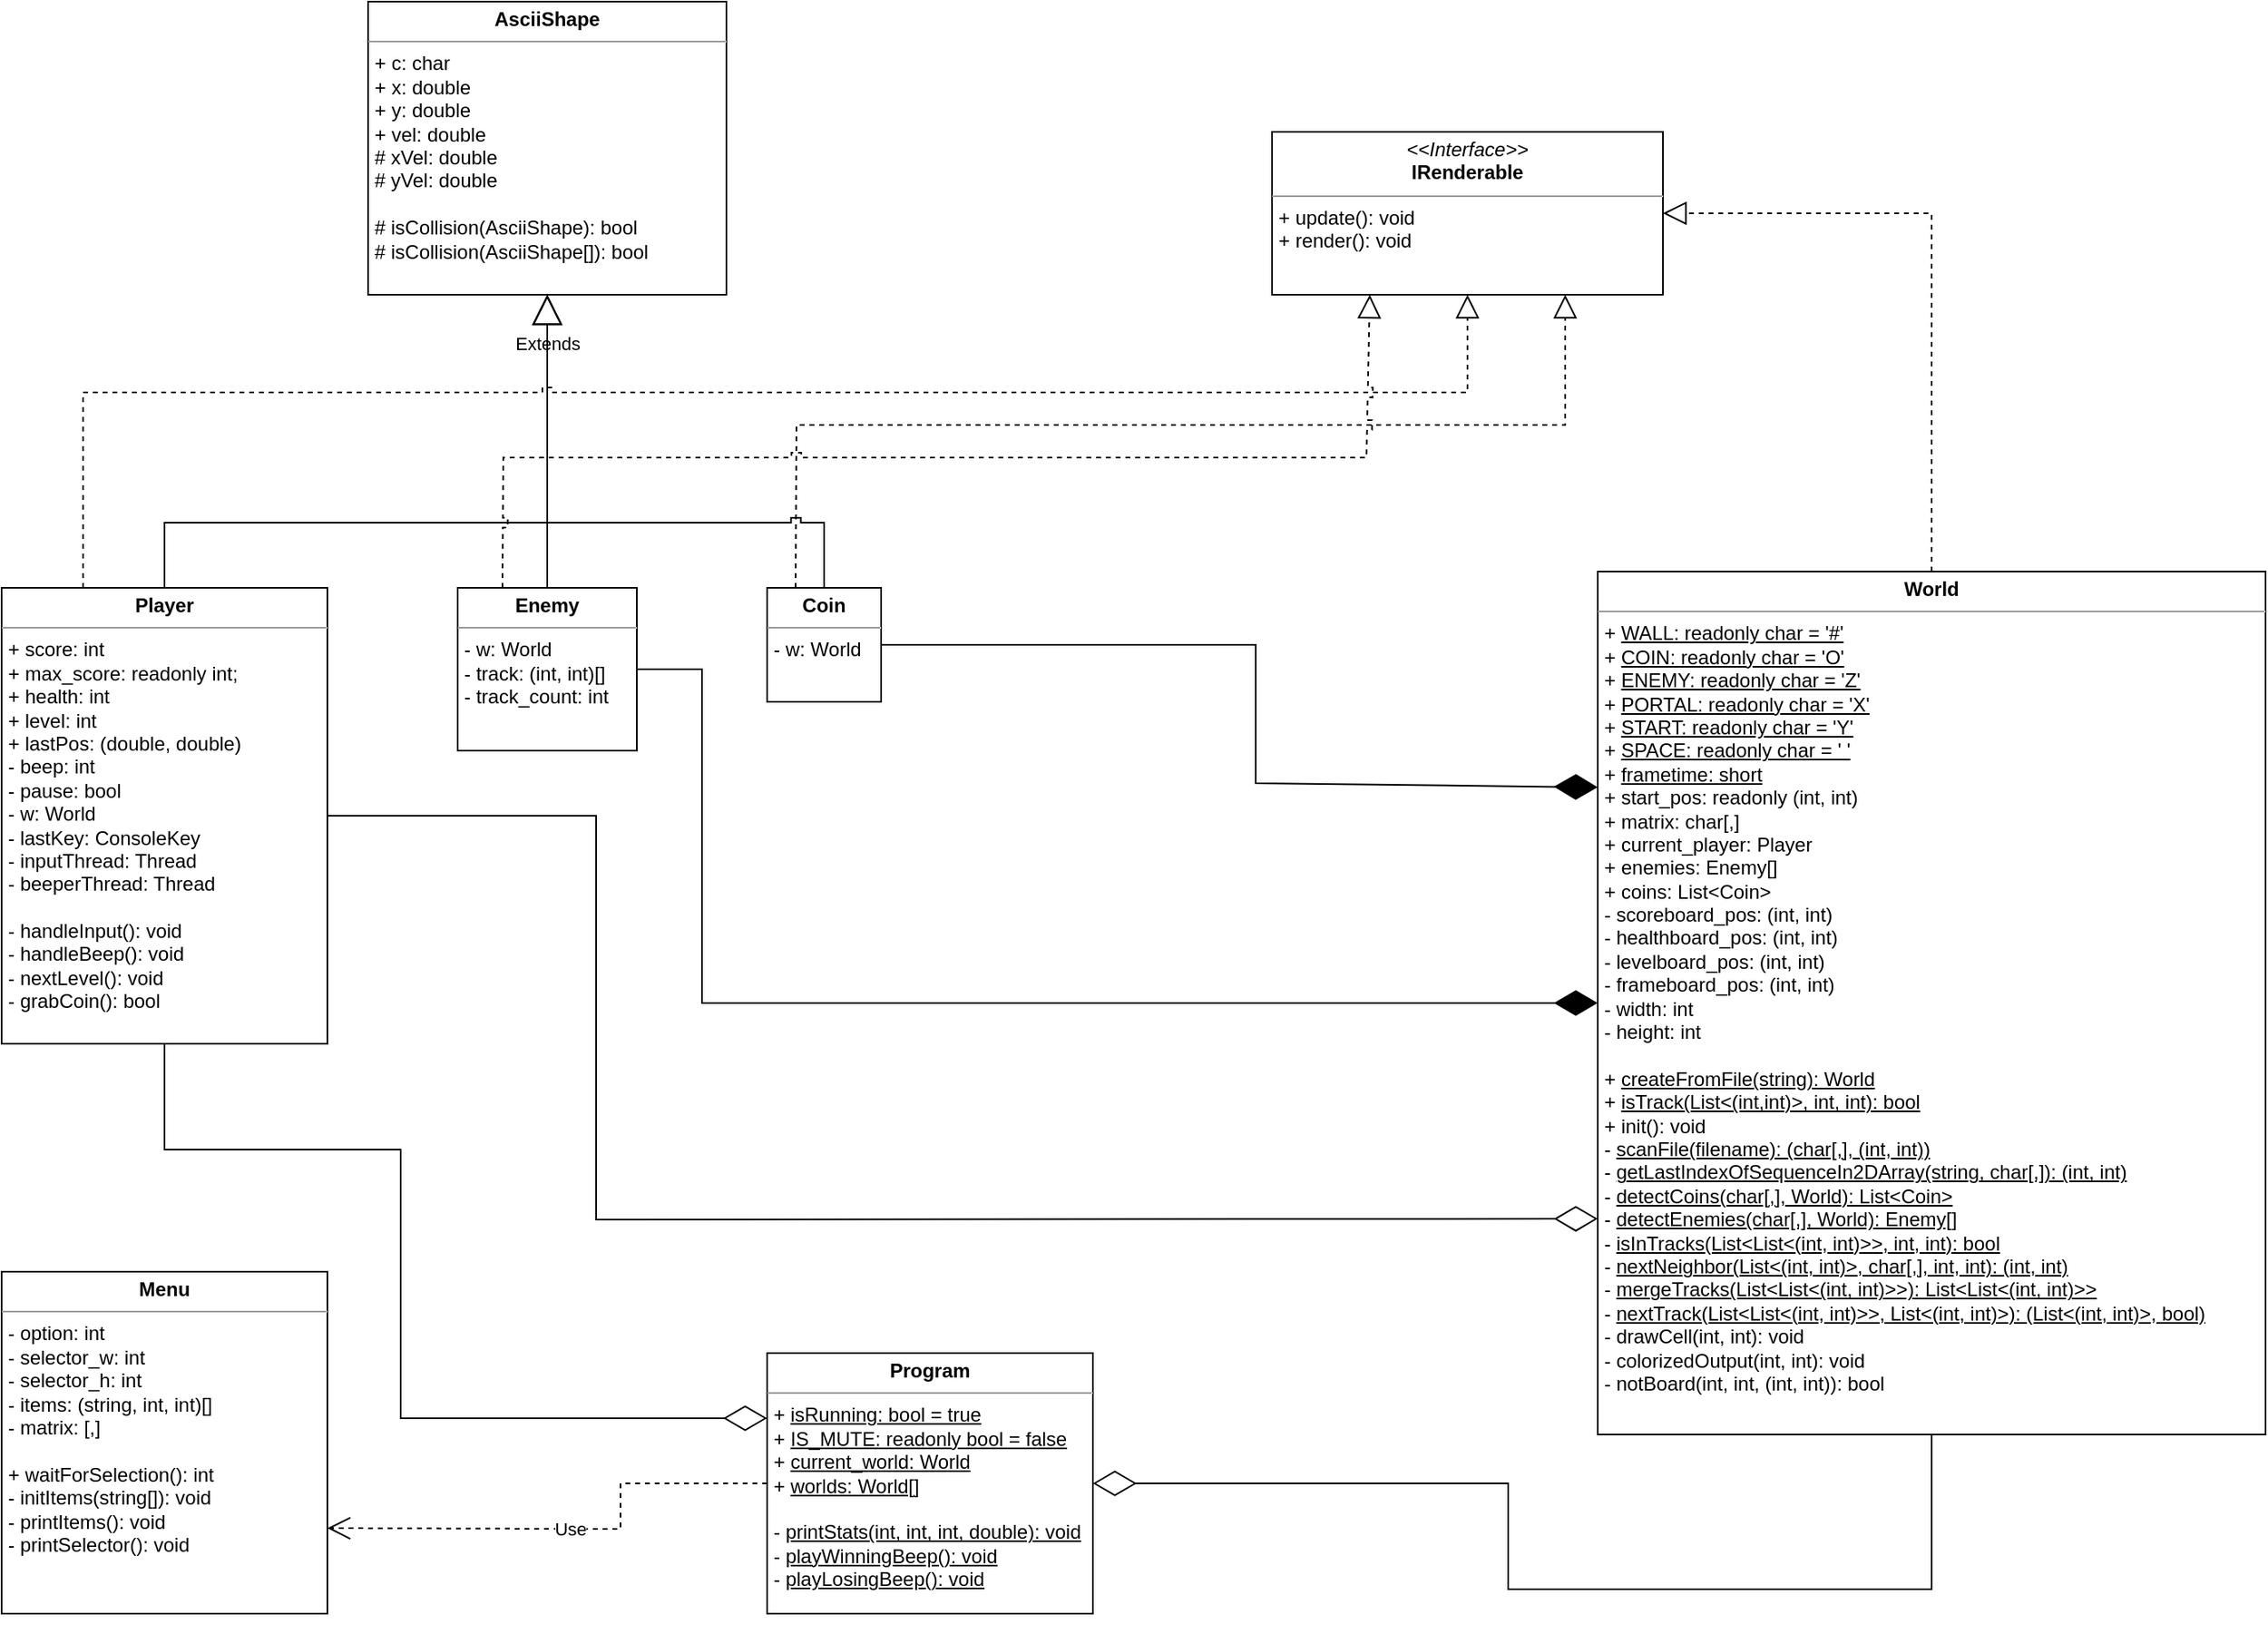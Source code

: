 <mxfile version="20.7.4" type="device"><diagram id="k9l2zKzV5pCEAbraU34X" name="Seite-1"><mxGraphModel dx="1548" dy="1022" grid="1" gridSize="10" guides="1" tooltips="1" connect="1" arrows="1" fold="1" page="1" pageScale="1" pageWidth="1920" pageHeight="1200" math="0" shadow="0"><root><mxCell id="0"/><mxCell id="1" parent="0"/><mxCell id="pNE3IXXDG4oPWmP49iQq-5" value="" style="endArrow=block;dashed=1;endFill=0;endSize=12;html=1;rounded=0;entryX=0.75;entryY=1;entryDx=0;entryDy=0;exitX=0.25;exitY=0;exitDx=0;exitDy=0;jumpStyle=sharp;" parent="1" source="jj0wa9IbwL9u4ZFOaKZa-3" target="jj0wa9IbwL9u4ZFOaKZa-8" edge="1"><mxGeometry width="160" relative="1" as="geometry"><mxPoint x="915" y="455" as="sourcePoint"/><mxPoint x="1445" y="275" as="targetPoint"/><Array as="points"><mxPoint x="753" y="365"/><mxPoint x="1225" y="365"/></Array></mxGeometry></mxCell><mxCell id="jj0wa9IbwL9u4ZFOaKZa-1" value="&lt;p style=&quot;margin:0px;margin-top:4px;text-align:center;&quot;&gt;&lt;b&gt;AsciiShape&lt;/b&gt;&lt;/p&gt;&lt;hr size=&quot;1&quot;&gt;&lt;p style=&quot;margin:0px;margin-left:4px;&quot;&gt;+ c: char&lt;/p&gt;&lt;p style=&quot;margin:0px;margin-left:4px;&quot;&gt;+ x: double&lt;/p&gt;&lt;p style=&quot;margin:0px;margin-left:4px;&quot;&gt;+ y: double&lt;/p&gt;&lt;p style=&quot;margin:0px;margin-left:4px;&quot;&gt;+ vel: double&lt;/p&gt;&lt;p style=&quot;margin:0px;margin-left:4px;&quot;&gt;# xVel: double&lt;/p&gt;&lt;p style=&quot;margin:0px;margin-left:4px;&quot;&gt;# yVel: double&lt;/p&gt;&lt;p style=&quot;margin:0px;margin-left:4px;&quot;&gt;&lt;br&gt;&lt;/p&gt;&lt;p style=&quot;margin:0px;margin-left:4px;&quot;&gt;&lt;span style=&quot;background-color: initial;&quot;&gt;# isCollision(AsciiShape): bool&lt;/span&gt;&lt;/p&gt;&lt;p style=&quot;margin:0px;margin-left:4px;&quot;&gt;&lt;span style=&quot;background-color: initial;&quot;&gt;# isCollision(AsciiShape[]): bool&lt;/span&gt;&lt;/p&gt;" style="verticalAlign=top;align=left;overflow=fill;fontSize=12;fontFamily=Helvetica;html=1;" parent="1" vertex="1"><mxGeometry x="490" y="105" width="220" height="180" as="geometry"/></mxCell><mxCell id="jj0wa9IbwL9u4ZFOaKZa-2" value="&lt;p style=&quot;margin:0px;margin-top:4px;text-align:center;&quot;&gt;&lt;b&gt;Player&lt;/b&gt;&lt;/p&gt;&lt;hr size=&quot;1&quot;&gt;&lt;p style=&quot;margin:0px;margin-left:4px;&quot;&gt;+ score: int&lt;/p&gt;&lt;p style=&quot;margin:0px;margin-left:4px;&quot;&gt;&lt;span style=&quot;background-color: initial;&quot;&gt;+ max_score: readonly int;&lt;/span&gt;&lt;/p&gt;&lt;p style=&quot;margin:0px;margin-left:4px;&quot;&gt;+ health: int&lt;/p&gt;&lt;p style=&quot;margin:0px;margin-left:4px;&quot;&gt;+ level: int&lt;/p&gt;&lt;p style=&quot;margin:0px;margin-left:4px;&quot;&gt;+ lastPos: (double, double)&lt;/p&gt;&lt;p style=&quot;margin:0px;margin-left:4px;&quot;&gt;- beep: int&lt;/p&gt;&lt;p style=&quot;margin:0px;margin-left:4px;&quot;&gt;&lt;span style=&quot;background-color: initial;&quot;&gt;- pause: bool&lt;/span&gt;&lt;/p&gt;&lt;p style=&quot;margin:0px;margin-left:4px;&quot;&gt;- w: World&lt;/p&gt;&lt;p style=&quot;margin:0px;margin-left:4px;&quot;&gt;&lt;span style=&quot;background-color: initial;&quot;&gt;- lastKey: ConsoleKey&lt;/span&gt;&lt;/p&gt;&lt;p style=&quot;margin:0px;margin-left:4px;&quot;&gt;- inputThread: Thread&lt;/p&gt;&lt;p style=&quot;margin:0px;margin-left:4px;&quot;&gt;- beeperThread: Thread&lt;/p&gt;&lt;p style=&quot;margin:0px;margin-left:4px;&quot;&gt;&lt;br&gt;&lt;/p&gt;&lt;p style=&quot;margin:0px;margin-left:4px;&quot;&gt;- handleInput(): void&lt;/p&gt;&lt;p style=&quot;margin:0px;margin-left:4px;&quot;&gt;- handleBeep(): void&lt;/p&gt;&lt;p style=&quot;margin:0px;margin-left:4px;&quot;&gt;- nextLevel(): void&lt;/p&gt;&lt;p style=&quot;margin:0px;margin-left:4px;&quot;&gt;- grabCoin(): bool&lt;/p&gt;" style="verticalAlign=top;align=left;overflow=fill;fontSize=12;fontFamily=Helvetica;html=1;" parent="1" vertex="1"><mxGeometry x="265" y="465" width="200" height="280" as="geometry"/></mxCell><mxCell id="jj0wa9IbwL9u4ZFOaKZa-3" value="&lt;p style=&quot;margin:0px;margin-top:4px;text-align:center;&quot;&gt;&lt;b&gt;Coin&lt;/b&gt;&lt;/p&gt;&lt;hr size=&quot;1&quot;&gt;&lt;p style=&quot;margin:0px;margin-left:4px;&quot;&gt;- w: World&lt;/p&gt;" style="verticalAlign=top;align=left;overflow=fill;fontSize=12;fontFamily=Helvetica;html=1;" parent="1" vertex="1"><mxGeometry x="735" y="465" width="70" height="70" as="geometry"/></mxCell><mxCell id="jj0wa9IbwL9u4ZFOaKZa-4" value="&lt;p style=&quot;margin:0px;margin-top:4px;text-align:center;&quot;&gt;&lt;b&gt;Enemy&lt;/b&gt;&lt;/p&gt;&lt;hr size=&quot;1&quot;&gt;&lt;p style=&quot;margin:0px;margin-left:4px;&quot;&gt;- w: World&lt;/p&gt;&lt;p style=&quot;margin:0px;margin-left:4px;&quot;&gt;- track: (int, int)[]&lt;/p&gt;&lt;p style=&quot;margin:0px;margin-left:4px;&quot;&gt;- track_count: int&lt;/p&gt;" style="verticalAlign=top;align=left;overflow=fill;fontSize=12;fontFamily=Helvetica;html=1;" parent="1" vertex="1"><mxGeometry x="545" y="465" width="110" height="100" as="geometry"/></mxCell><mxCell id="jj0wa9IbwL9u4ZFOaKZa-5" value="Extends" style="endArrow=block;endSize=16;endFill=0;html=1;rounded=0;entryX=0.5;entryY=1;entryDx=0;entryDy=0;exitX=0.5;exitY=0;exitDx=0;exitDy=0;" parent="1" source="jj0wa9IbwL9u4ZFOaKZa-4" target="jj0wa9IbwL9u4ZFOaKZa-1" edge="1"><mxGeometry x="0.667" width="160" relative="1" as="geometry"><mxPoint x="605" y="635" as="sourcePoint"/><mxPoint x="765" y="635" as="targetPoint"/><mxPoint as="offset"/></mxGeometry></mxCell><mxCell id="jj0wa9IbwL9u4ZFOaKZa-6" value="" style="endArrow=block;endSize=16;endFill=0;html=1;rounded=0;exitX=0.5;exitY=0;exitDx=0;exitDy=0;entryX=0.5;entryY=1;entryDx=0;entryDy=0;jumpStyle=sharp;" parent="1" source="jj0wa9IbwL9u4ZFOaKZa-3" target="jj0wa9IbwL9u4ZFOaKZa-1" edge="1"><mxGeometry width="160" relative="1" as="geometry"><mxPoint x="1155.0" y="415" as="sourcePoint"/><mxPoint x="865" y="365" as="targetPoint"/><Array as="points"><mxPoint x="770" y="425"/><mxPoint x="600" y="425"/></Array></mxGeometry></mxCell><mxCell id="jj0wa9IbwL9u4ZFOaKZa-7" value="" style="endArrow=block;endSize=16;endFill=0;html=1;rounded=0;entryX=0.5;entryY=1;entryDx=0;entryDy=0;exitX=0.5;exitY=0;exitDx=0;exitDy=0;" parent="1" source="jj0wa9IbwL9u4ZFOaKZa-2" target="jj0wa9IbwL9u4ZFOaKZa-1" edge="1"><mxGeometry width="160" relative="1" as="geometry"><mxPoint x="69.41" y="415" as="sourcePoint"/><mxPoint x="69.41" y="245" as="targetPoint"/><Array as="points"><mxPoint x="365" y="425"/><mxPoint x="600" y="425"/></Array></mxGeometry></mxCell><mxCell id="jj0wa9IbwL9u4ZFOaKZa-8" value="&lt;p style=&quot;margin:0px;margin-top:4px;text-align:center;&quot;&gt;&lt;i&gt;&amp;lt;&amp;lt;Interface&amp;gt;&amp;gt;&lt;/i&gt;&lt;br&gt;&lt;b&gt;IRenderable&lt;/b&gt;&lt;/p&gt;&lt;hr size=&quot;1&quot;&gt;&lt;p style=&quot;margin:0px;margin-left:4px;&quot;&gt;+ update(): void&lt;br&gt;+ render(): void&lt;/p&gt;" style="verticalAlign=top;align=left;overflow=fill;fontSize=12;fontFamily=Helvetica;html=1;" parent="1" vertex="1"><mxGeometry x="1045" y="185" width="240" height="100" as="geometry"/></mxCell><mxCell id="jj0wa9IbwL9u4ZFOaKZa-9" value="&lt;p style=&quot;margin:0px;margin-top:4px;text-align:center;&quot;&gt;&lt;b&gt;World&lt;/b&gt;&lt;/p&gt;&lt;hr size=&quot;1&quot;&gt;&lt;p style=&quot;margin:0px;margin-left:4px;&quot;&gt;+ &lt;u&gt;WALL: readonly char = '#'&lt;/u&gt;&lt;/p&gt;&lt;p style=&quot;margin:0px;margin-left:4px;&quot;&gt;+ &lt;u&gt;COIN: readonly char = 'O'&lt;/u&gt;&lt;/p&gt;&lt;p style=&quot;margin:0px;margin-left:4px;&quot;&gt;+ &lt;u&gt;ENEMY: readonly char = 'Z'&lt;/u&gt;&lt;/p&gt;&lt;p style=&quot;margin:0px;margin-left:4px;&quot;&gt;+ &lt;u&gt;PORTAL: readonly char = 'X'&lt;/u&gt;&lt;/p&gt;&lt;p style=&quot;margin:0px;margin-left:4px;&quot;&gt;+ &lt;u&gt;START: readonly char = 'Y'&lt;/u&gt;&lt;/p&gt;&lt;p style=&quot;margin:0px;margin-left:4px;&quot;&gt;+ &lt;u&gt;SPACE: readonly char = ' '&lt;/u&gt;&lt;/p&gt;&lt;p style=&quot;margin:0px;margin-left:4px;&quot;&gt;+ &lt;u&gt;frametime: short&lt;/u&gt;&lt;/p&gt;&lt;p style=&quot;margin:0px;margin-left:4px;&quot;&gt;+ start_pos: readonly (int, int)&lt;/p&gt;&lt;p style=&quot;margin:0px;margin-left:4px;&quot;&gt;+ matrix: char[,]&lt;/p&gt;&lt;p style=&quot;margin:0px;margin-left:4px;&quot;&gt;+ current_player: Player&lt;/p&gt;&lt;p style=&quot;margin:0px;margin-left:4px;&quot;&gt;+ enemies: Enemy[]&lt;/p&gt;&lt;p style=&quot;margin:0px;margin-left:4px;&quot;&gt;+ coins: List&amp;lt;Coin&amp;gt;&lt;/p&gt;&lt;p style=&quot;margin:0px;margin-left:4px;&quot;&gt;- scoreboard_pos: (int, int)&lt;/p&gt;&lt;p style=&quot;margin:0px;margin-left:4px;&quot;&gt;- healthboard_pos: (int, int)&lt;/p&gt;&lt;p style=&quot;margin:0px;margin-left:4px;&quot;&gt;- levelboard_pos: (int, int)&lt;/p&gt;&lt;p style=&quot;margin:0px;margin-left:4px;&quot;&gt;- frameboard_pos: (int, int)&lt;/p&gt;&lt;p style=&quot;margin:0px;margin-left:4px;&quot;&gt;- width: int&lt;/p&gt;&lt;p style=&quot;margin:0px;margin-left:4px;&quot;&gt;- height: int&lt;/p&gt;&lt;p style=&quot;margin:0px;margin-left:4px;&quot;&gt;&lt;br&gt;&lt;/p&gt;&lt;p style=&quot;margin:0px;margin-left:4px;&quot;&gt;+ &lt;u&gt;createFromFile(string): World&lt;/u&gt;&lt;/p&gt;&lt;p style=&quot;margin:0px;margin-left:4px;&quot;&gt;+ &lt;u&gt;isTrack(List&amp;lt;(int,int)&amp;gt;, int, int): bool&lt;/u&gt;&lt;/p&gt;&lt;p style=&quot;margin:0px;margin-left:4px;&quot;&gt;+ init(): void&lt;/p&gt;&lt;p style=&quot;margin:0px;margin-left:4px;&quot;&gt;- &lt;u&gt;scanFile(filename): (char[,], (int, int))&lt;/u&gt;&lt;/p&gt;&lt;p style=&quot;margin:0px;margin-left:4px;&quot;&gt;- &lt;u&gt;getLastIndexOfSequenceIn2DArray(string, char[,]): (int, int)&lt;/u&gt;&lt;/p&gt;&lt;p style=&quot;margin:0px;margin-left:4px;&quot;&gt;- &lt;u&gt;detectCoins(char[,], World): List&amp;lt;Coin&amp;gt;&lt;/u&gt;&lt;/p&gt;&lt;p style=&quot;margin:0px;margin-left:4px;&quot;&gt;- &lt;u&gt;detectEnemies(char[,], World): Enemy[]&lt;/u&gt;&lt;/p&gt;&lt;p style=&quot;margin:0px;margin-left:4px;&quot;&gt;- &lt;u&gt;isInTracks(List&amp;lt;List&amp;lt;(int, int)&amp;gt;&amp;gt;, int, int): bool&lt;/u&gt;&lt;/p&gt;&lt;p style=&quot;margin:0px;margin-left:4px;&quot;&gt;- &lt;u&gt;nextNeighbor(List&amp;lt;(int, int)&amp;gt;, char[,], int, int): (int, int)&lt;/u&gt;&lt;/p&gt;&lt;p style=&quot;margin:0px;margin-left:4px;&quot;&gt;- &lt;u&gt;mergeTracks(List&amp;lt;List&amp;lt;(int, int)&amp;gt;&amp;gt;): List&amp;lt;List&amp;lt;(int, int)&amp;gt;&amp;gt;&lt;/u&gt;&lt;/p&gt;&lt;p style=&quot;margin:0px;margin-left:4px;&quot;&gt;- &lt;u&gt;nextTrack(List&amp;lt;List&amp;lt;(int, int)&amp;gt;&amp;gt;, List&amp;lt;(int, int)&amp;gt;): (List&amp;lt;(int, int)&amp;gt;, bool)&lt;/u&gt;&lt;/p&gt;&lt;p style=&quot;border-color: var(--border-color); margin: 0px 0px 0px 4px;&quot;&gt;- drawCell(int, int): void&lt;/p&gt;&lt;p style=&quot;border-color: var(--border-color); margin: 0px 0px 0px 4px;&quot;&gt;- colorizedOutput(int, int): void&lt;/p&gt;&lt;p style=&quot;border-color: var(--border-color); margin: 0px 0px 0px 4px;&quot;&gt;- notBoard(int, int, (int, int)): bool&lt;/p&gt;" style="verticalAlign=top;align=left;overflow=fill;fontSize=12;fontFamily=Helvetica;html=1;" parent="1" vertex="1"><mxGeometry x="1245" y="455" width="410" height="530" as="geometry"/></mxCell><mxCell id="pNE3IXXDG4oPWmP49iQq-1" value="&lt;p style=&quot;margin:0px;margin-top:4px;text-align:center;&quot;&gt;&lt;b&gt;Menu&lt;/b&gt;&lt;/p&gt;&lt;hr size=&quot;1&quot;&gt;&lt;p style=&quot;margin:0px;margin-left:4px;&quot;&gt;- option: int&lt;/p&gt;&lt;p style=&quot;margin:0px;margin-left:4px;&quot;&gt;- selector_w: int&lt;/p&gt;&lt;p style=&quot;margin:0px;margin-left:4px;&quot;&gt;- selector_h: int&lt;/p&gt;&lt;p style=&quot;margin:0px;margin-left:4px;&quot;&gt;- items: (string, int, int)[]&lt;/p&gt;&lt;p style=&quot;margin:0px;margin-left:4px;&quot;&gt;- matrix: [,]&lt;/p&gt;&lt;p style=&quot;margin:0px;margin-left:4px;&quot;&gt;&lt;br&gt;&lt;/p&gt;&lt;p style=&quot;margin:0px;margin-left:4px;&quot;&gt;+&amp;nbsp;waitForSelection(): int&lt;/p&gt;&lt;p style=&quot;margin:0px;margin-left:4px;&quot;&gt;- initItems(string[]): void&lt;/p&gt;&lt;p style=&quot;margin:0px;margin-left:4px;&quot;&gt;-&amp;nbsp;printItems(): void&lt;/p&gt;&lt;p style=&quot;margin:0px;margin-left:4px;&quot;&gt;-&amp;nbsp;printSelector(): void&lt;/p&gt;" style="verticalAlign=top;align=left;overflow=fill;fontSize=12;fontFamily=Helvetica;html=1;" parent="1" vertex="1"><mxGeometry x="265" y="885" width="200" height="210" as="geometry"/></mxCell><mxCell id="pNE3IXXDG4oPWmP49iQq-3" value="" style="endArrow=block;dashed=1;endFill=0;endSize=12;html=1;rounded=0;entryX=0.5;entryY=1;entryDx=0;entryDy=0;exitX=0.25;exitY=0;exitDx=0;exitDy=0;jumpStyle=sharp;" parent="1" source="jj0wa9IbwL9u4ZFOaKZa-2" target="jj0wa9IbwL9u4ZFOaKZa-8" edge="1"><mxGeometry width="160" relative="1" as="geometry"><mxPoint x="675" y="345" as="sourcePoint"/><mxPoint x="1165" y="385" as="targetPoint"/><Array as="points"><mxPoint x="315" y="345"/><mxPoint x="1165" y="345"/></Array></mxGeometry></mxCell><mxCell id="pNE3IXXDG4oPWmP49iQq-6" value="" style="endArrow=block;dashed=1;endFill=0;endSize=12;html=1;rounded=0;exitX=0.5;exitY=0;exitDx=0;exitDy=0;entryX=1;entryY=0.5;entryDx=0;entryDy=0;" parent="1" source="jj0wa9IbwL9u4ZFOaKZa-9" target="jj0wa9IbwL9u4ZFOaKZa-8" edge="1"><mxGeometry width="160" relative="1" as="geometry"><mxPoint x="764.5" y="605" as="sourcePoint"/><mxPoint x="1284.5" y="355" as="targetPoint"/><Array as="points"><mxPoint x="1450" y="345"/><mxPoint x="1450" y="235"/></Array></mxGeometry></mxCell><mxCell id="pNE3IXXDG4oPWmP49iQq-4" value="" style="endArrow=block;dashed=1;endFill=0;endSize=12;html=1;rounded=0;entryX=0.25;entryY=1;entryDx=0;entryDy=0;exitX=0.25;exitY=0;exitDx=0;exitDy=0;jumpStyle=sharp;" parent="1" source="jj0wa9IbwL9u4ZFOaKZa-4" target="jj0wa9IbwL9u4ZFOaKZa-8" edge="1"><mxGeometry width="160" relative="1" as="geometry"><mxPoint x="845" y="475" as="sourcePoint"/><mxPoint x="1680" y="295" as="targetPoint"/><Array as="points"><mxPoint x="573" y="385"/><mxPoint x="1103" y="385"/></Array></mxGeometry></mxCell><mxCell id="U2auK58z26ZljY0NJEWA-2" value="" style="endArrow=diamondThin;endFill=1;endSize=24;html=1;rounded=0;exitX=1;exitY=0.5;exitDx=0;exitDy=0;entryX=0;entryY=0.5;entryDx=0;entryDy=0;" parent="1" source="jj0wa9IbwL9u4ZFOaKZa-4" target="jj0wa9IbwL9u4ZFOaKZa-9" edge="1"><mxGeometry width="160" relative="1" as="geometry"><mxPoint x="425" y="567.5" as="sourcePoint"/><mxPoint x="1205" y="745" as="targetPoint"/><Array as="points"><mxPoint x="695" y="515"/><mxPoint x="695" y="720"/></Array></mxGeometry></mxCell><mxCell id="U2auK58z26ZljY0NJEWA-3" value="" style="endArrow=diamondThin;endFill=1;endSize=24;html=1;rounded=0;exitX=1;exitY=0.5;exitDx=0;exitDy=0;entryX=0;entryY=0.25;entryDx=0;entryDy=0;" parent="1" source="jj0wa9IbwL9u4ZFOaKZa-3" target="jj0wa9IbwL9u4ZFOaKZa-9" edge="1"><mxGeometry width="160" relative="1" as="geometry"><mxPoint x="665" y="605" as="sourcePoint"/><mxPoint x="1445" y="782.5" as="targetPoint"/><Array as="points"><mxPoint x="1035" y="500"/><mxPoint x="1035" y="585"/></Array></mxGeometry></mxCell><mxCell id="U2auK58z26ZljY0NJEWA-5" value="&lt;p style=&quot;margin:0px;margin-top:4px;text-align:center;&quot;&gt;&lt;b&gt;Program&lt;/b&gt;&lt;/p&gt;&lt;hr size=&quot;1&quot;&gt;&lt;p style=&quot;margin:0px;margin-left:4px;&quot;&gt;+ &lt;u&gt;isRunning: bool = true&lt;/u&gt;&lt;/p&gt;&lt;p style=&quot;margin:0px;margin-left:4px;&quot;&gt;+ &lt;u&gt;IS_MUTE: readonly bool = false&lt;/u&gt;&lt;/p&gt;&lt;p style=&quot;margin:0px;margin-left:4px;&quot;&gt;+ &lt;u&gt;current_world: World&lt;/u&gt;&lt;/p&gt;&lt;p style=&quot;margin:0px;margin-left:4px;&quot;&gt;+ &lt;u&gt;worlds: World[]&lt;/u&gt;&lt;/p&gt;&lt;p style=&quot;margin:0px;margin-left:4px;&quot;&gt;&lt;br&gt;&lt;/p&gt;&lt;p style=&quot;margin:0px;margin-left:4px;&quot;&gt;- &lt;u&gt;printStats(int, int, int, double): void&lt;/u&gt;&lt;/p&gt;&lt;p style=&quot;margin:0px;margin-left:4px;&quot;&gt;- &lt;u&gt;playWinningBeep(): void&lt;/u&gt;&lt;/p&gt;&lt;p style=&quot;margin:0px;margin-left:4px;&quot;&gt;- &lt;u&gt;playLosingBeep(): void&lt;/u&gt;&lt;/p&gt;" style="verticalAlign=top;align=left;overflow=fill;fontSize=12;fontFamily=Helvetica;html=1;" parent="1" vertex="1"><mxGeometry x="735" y="935" width="200" height="160" as="geometry"/></mxCell><mxCell id="U2auK58z26ZljY0NJEWA-7" value="Use" style="endArrow=open;endSize=12;dashed=1;html=1;rounded=0;exitX=0;exitY=0.5;exitDx=0;exitDy=0;entryX=1;entryY=0.75;entryDx=0;entryDy=0;" parent="1" source="U2auK58z26ZljY0NJEWA-5" target="pNE3IXXDG4oPWmP49iQq-1" edge="1"><mxGeometry width="160" relative="1" as="geometry"><mxPoint x="565" y="1165" as="sourcePoint"/><mxPoint x="1080" y="1135" as="targetPoint"/><Array as="points"><mxPoint x="645" y="1015"/><mxPoint x="645" y="1043"/></Array></mxGeometry></mxCell><mxCell id="U2auK58z26ZljY0NJEWA-10" value="" style="endArrow=diamondThin;endFill=0;endSize=24;html=1;rounded=0;entryX=1;entryY=0.5;entryDx=0;entryDy=0;exitX=0.5;exitY=1;exitDx=0;exitDy=0;" parent="1" source="jj0wa9IbwL9u4ZFOaKZa-9" target="U2auK58z26ZljY0NJEWA-5" edge="1"><mxGeometry width="160" relative="1" as="geometry"><mxPoint x="950" y="910" as="sourcePoint"/><mxPoint x="1220" y="1080" as="targetPoint"/><Array as="points"><mxPoint x="1450" y="1080"/><mxPoint x="1190" y="1080"/><mxPoint x="1190" y="1015"/></Array></mxGeometry></mxCell><mxCell id="U2auK58z26ZljY0NJEWA-12" value="" style="endArrow=diamondThin;endFill=0;endSize=24;html=1;rounded=0;exitX=0.5;exitY=1;exitDx=0;exitDy=0;entryX=0;entryY=0.25;entryDx=0;entryDy=0;" parent="1" source="jj0wa9IbwL9u4ZFOaKZa-2" target="U2auK58z26ZljY0NJEWA-5" edge="1"><mxGeometry width="160" relative="1" as="geometry"><mxPoint x="630" y="850" as="sourcePoint"/><mxPoint x="790" y="850" as="targetPoint"/><Array as="points"><mxPoint x="365" y="810"/><mxPoint x="510" y="810"/><mxPoint x="510" y="975"/></Array></mxGeometry></mxCell><mxCell id="XOqbrK_8ZnNk41klgqIs-1" value="" style="endArrow=diamondThin;endFill=0;endSize=24;html=1;rounded=0;exitX=1;exitY=0.5;exitDx=0;exitDy=0;entryX=0;entryY=0.75;entryDx=0;entryDy=0;" edge="1" parent="1" source="jj0wa9IbwL9u4ZFOaKZa-2" target="jj0wa9IbwL9u4ZFOaKZa-9"><mxGeometry width="160" relative="1" as="geometry"><mxPoint x="660" y="790" as="sourcePoint"/><mxPoint x="820" y="790" as="targetPoint"/><Array as="points"><mxPoint x="630" y="605"/><mxPoint x="630" y="853"/></Array></mxGeometry></mxCell></root></mxGraphModel></diagram></mxfile>